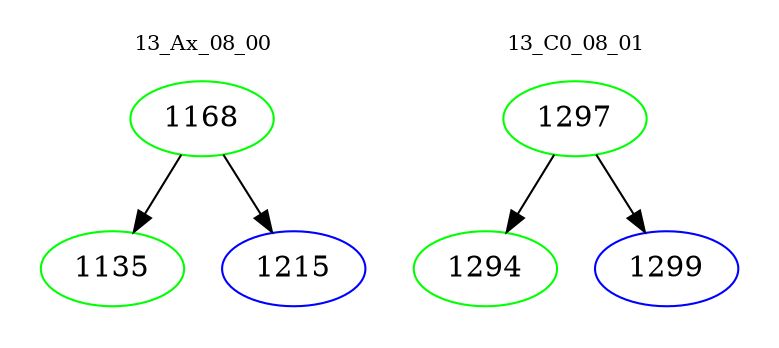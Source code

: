 digraph{
subgraph cluster_0 {
color = white
label = "13_Ax_08_00";
fontsize=10;
T0_1168 [label="1168", color="green"]
T0_1168 -> T0_1135 [color="black"]
T0_1135 [label="1135", color="green"]
T0_1168 -> T0_1215 [color="black"]
T0_1215 [label="1215", color="blue"]
}
subgraph cluster_1 {
color = white
label = "13_C0_08_01";
fontsize=10;
T1_1297 [label="1297", color="green"]
T1_1297 -> T1_1294 [color="black"]
T1_1294 [label="1294", color="green"]
T1_1297 -> T1_1299 [color="black"]
T1_1299 [label="1299", color="blue"]
}
}
